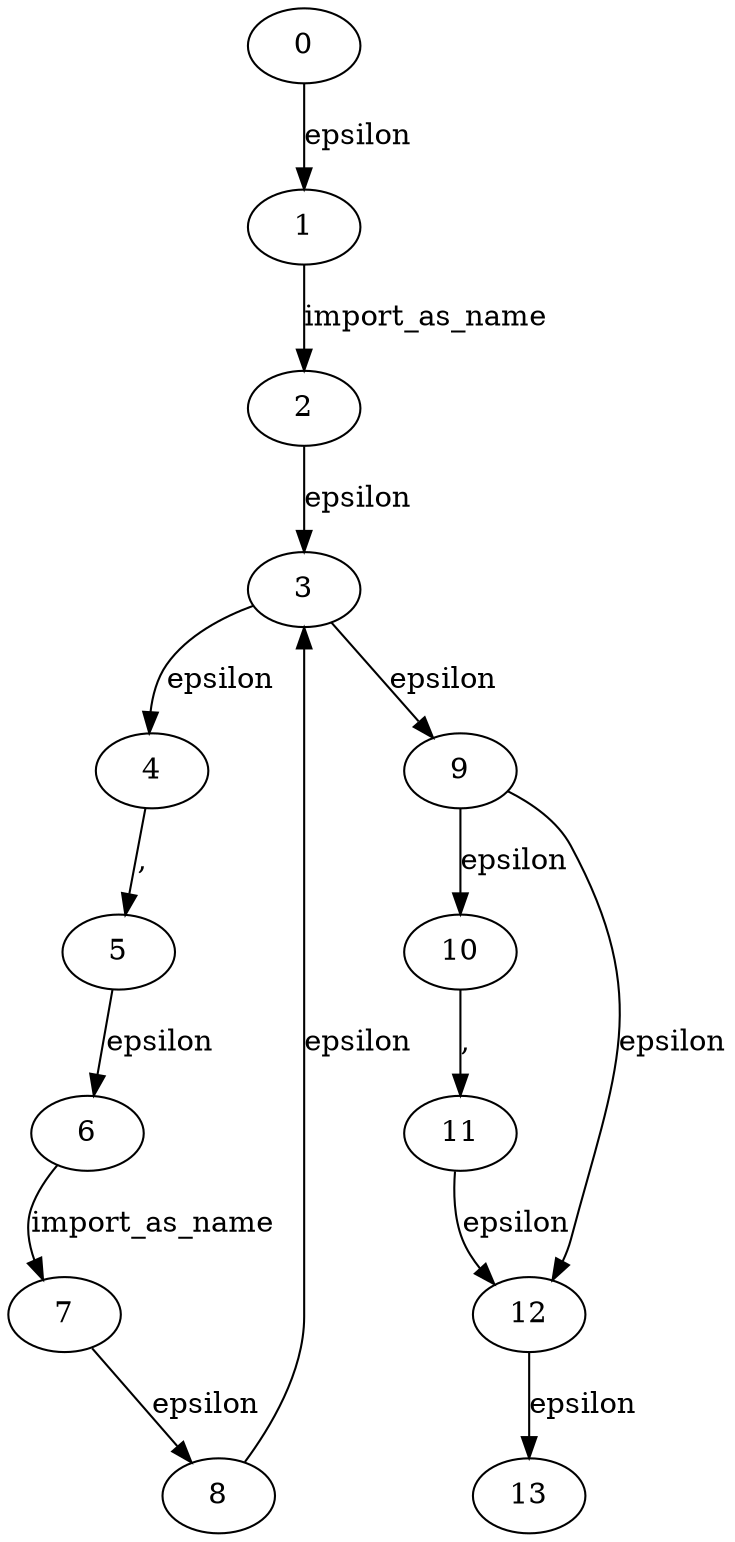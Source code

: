 
digraph import_as_names {
  0->1[label=epsilon]
  1->2[label=import_as_name]
  2->3[label=epsilon]
  3->4[label=epsilon]
  4->5[label=","]
  5->6[label=epsilon]
  6->7[label=import_as_name]
  7->8[label=epsilon]
  8->3[label=epsilon]
  3->9[label=epsilon]
  9->10[label=epsilon]
  10->11[label=","]
  11->12[label=epsilon]
  12->13[label=epsilon]
  9->12[label=epsilon]
}
